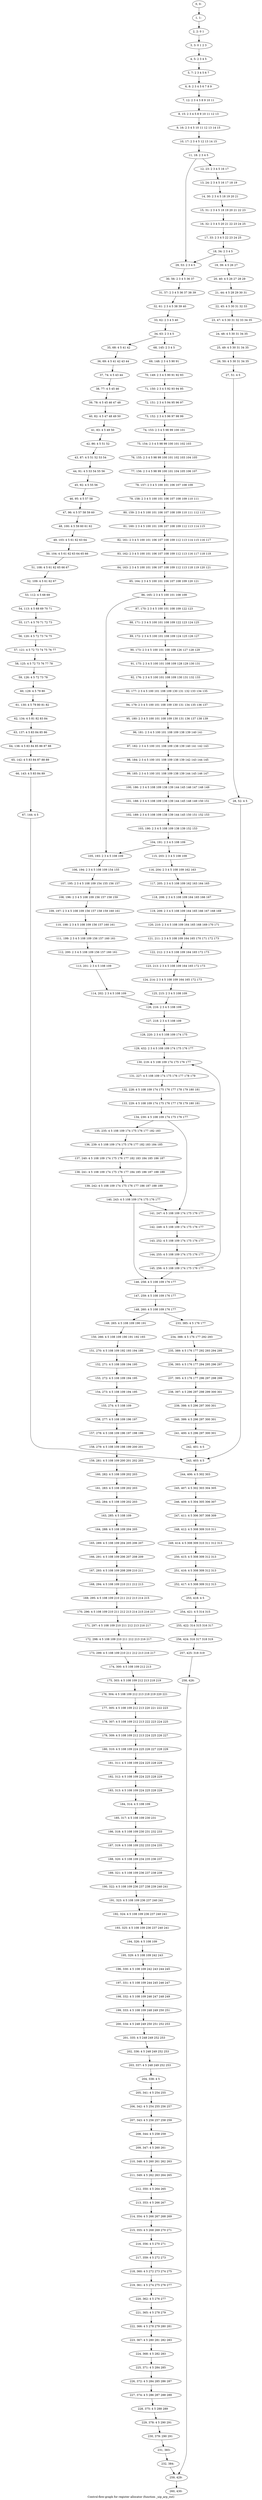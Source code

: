 digraph G {
graph [label="Control-flow-graph for register allocator (function _uip_arp_out)"]
0[label="0, 0: "];
1[label="1, 1: "];
2[label="2, 2: 0 1 "];
3[label="3, 3: 0 1 2 3 "];
4[label="4, 5: 2 3 4 5 "];
5[label="5, 7: 2 3 4 5 6 7 "];
6[label="6, 8: 2 3 4 5 6 7 8 9 "];
7[label="7, 12: 2 3 4 5 8 9 10 11 "];
8[label="8, 15: 2 3 4 5 8 9 10 11 12 13 "];
9[label="9, 16: 2 3 4 5 10 11 12 13 14 15 "];
10[label="10, 17: 2 3 4 5 12 13 14 15 "];
11[label="11, 18: 2 3 4 5 "];
12[label="12, 23: 2 3 4 5 16 17 "];
13[label="13, 24: 2 3 4 5 16 17 18 19 "];
14[label="14, 30: 2 3 4 5 18 19 20 21 "];
15[label="15, 31: 2 3 4 5 18 19 20 21 22 23 "];
16[label="16, 32: 2 3 4 5 20 21 22 23 24 25 "];
17[label="17, 33: 2 3 4 5 22 23 24 25 "];
18[label="18, 34: 2 3 4 5 "];
19[label="19, 39: 4 5 26 27 "];
20[label="20, 40: 4 5 26 27 28 29 "];
21[label="21, 44: 4 5 28 29 30 31 "];
22[label="22, 45: 4 5 30 31 32 33 "];
23[label="23, 47: 4 5 30 31 32 33 34 35 "];
24[label="24, 48: 4 5 30 31 34 35 "];
25[label="25, 49: 4 5 30 31 34 35 "];
26[label="26, 50: 4 5 30 31 34 35 "];
27[label="27, 51: 4 5 "];
28[label="28, 52: 4 5 "];
29[label="29, 53: 2 3 4 5 "];
30[label="30, 56: 2 3 4 5 36 37 "];
31[label="31, 57: 2 3 4 5 36 37 38 39 "];
32[label="32, 61: 2 3 4 5 38 39 40 "];
33[label="33, 62: 2 3 4 5 40 "];
34[label="34, 63: 2 3 4 5 "];
35[label="35, 68: 4 5 41 42 "];
36[label="36, 69: 4 5 41 42 43 44 "];
37[label="37, 74: 4 5 43 44 "];
38[label="38, 77: 4 5 45 46 "];
39[label="39, 78: 4 5 45 46 47 48 "];
40[label="40, 82: 4 5 47 48 49 50 "];
41[label="41, 83: 4 5 49 50 "];
42[label="42, 86: 4 5 51 52 "];
43[label="43, 87: 4 5 51 52 53 54 "];
44[label="44, 91: 4 5 53 54 55 56 "];
45[label="45, 92: 4 5 55 56 "];
46[label="46, 95: 4 5 57 58 "];
47[label="47, 96: 4 5 57 58 59 60 "];
48[label="48, 100: 4 5 59 60 61 62 "];
49[label="49, 103: 4 5 61 62 63 64 "];
50[label="50, 104: 4 5 61 62 63 64 65 66 "];
51[label="51, 108: 4 5 61 62 65 66 67 "];
52[label="52, 109: 4 5 61 62 67 "];
53[label="53, 112: 4 5 68 69 "];
54[label="54, 113: 4 5 68 69 70 71 "];
55[label="55, 117: 4 5 70 71 72 73 "];
56[label="56, 120: 4 5 72 73 74 75 "];
57[label="57, 121: 4 5 72 73 74 75 76 77 "];
58[label="58, 125: 4 5 72 73 76 77 78 "];
59[label="59, 126: 4 5 72 73 78 "];
60[label="60, 129: 4 5 79 80 "];
61[label="61, 130: 4 5 79 80 81 82 "];
62[label="62, 134: 4 5 81 82 83 84 "];
63[label="63, 137: 4 5 83 84 85 86 "];
64[label="64, 138: 4 5 83 84 85 86 87 88 "];
65[label="65, 142: 4 5 83 84 87 88 89 "];
66[label="66, 143: 4 5 83 84 89 "];
67[label="67, 144: 4 5 "];
68[label="68, 145: 2 3 4 5 "];
69[label="69, 148: 2 3 4 5 90 91 "];
70[label="70, 149: 2 3 4 5 90 91 92 93 "];
71[label="71, 150: 2 3 4 5 92 93 94 95 "];
72[label="72, 151: 2 3 4 5 94 95 96 97 "];
73[label="73, 152: 2 3 4 5 96 97 98 99 "];
74[label="74, 153: 2 3 4 5 98 99 100 101 "];
75[label="75, 154: 2 3 4 5 98 99 100 101 102 103 "];
76[label="76, 155: 2 3 4 5 98 99 100 101 102 103 104 105 "];
77[label="77, 156: 2 3 4 5 98 99 100 101 104 105 106 107 "];
78[label="78, 157: 2 3 4 5 100 101 106 107 108 109 "];
79[label="79, 158: 2 3 4 5 100 101 106 107 108 109 110 111 "];
80[label="80, 159: 2 3 4 5 100 101 106 107 108 109 110 111 112 113 "];
81[label="81, 160: 2 3 4 5 100 101 106 107 108 109 112 113 114 115 "];
82[label="82, 161: 2 3 4 5 100 101 106 107 108 109 112 113 114 115 116 117 "];
83[label="83, 162: 2 3 4 5 100 101 106 107 108 109 112 113 116 117 118 119 "];
84[label="84, 163: 2 3 4 5 100 101 106 107 108 109 112 113 118 119 120 121 "];
85[label="85, 164: 2 3 4 5 100 101 106 107 108 109 120 121 "];
86[label="86, 165: 2 3 4 5 100 101 108 109 "];
87[label="87, 170: 2 3 4 5 100 101 108 109 122 123 "];
88[label="88, 171: 2 3 4 5 100 101 108 109 122 123 124 125 "];
89[label="89, 172: 2 3 4 5 100 101 108 109 124 125 126 127 "];
90[label="90, 173: 2 3 4 5 100 101 108 109 126 127 128 129 "];
91[label="91, 175: 2 3 4 5 100 101 108 109 128 129 130 131 "];
92[label="92, 176: 2 3 4 5 100 101 108 109 130 131 132 133 "];
93[label="93, 177: 2 3 4 5 100 101 108 109 130 131 132 133 134 135 "];
94[label="94, 179: 2 3 4 5 100 101 108 109 130 131 134 135 136 137 "];
95[label="95, 180: 2 3 4 5 100 101 108 109 130 131 136 137 138 139 "];
96[label="96, 181: 2 3 4 5 100 101 108 109 138 139 140 141 "];
97[label="97, 182: 2 3 4 5 100 101 108 109 138 139 140 141 142 143 "];
98[label="98, 184: 2 3 4 5 100 101 108 109 138 139 142 143 144 145 "];
99[label="99, 185: 2 3 4 5 100 101 108 109 138 139 144 145 146 147 "];
100[label="100, 186: 2 3 4 5 108 109 138 139 144 145 146 147 148 149 "];
101[label="101, 188: 2 3 4 5 108 109 138 139 144 145 148 149 150 151 "];
102[label="102, 189: 2 3 4 5 108 109 138 139 144 145 150 151 152 153 "];
103[label="103, 190: 2 3 4 5 108 109 138 139 152 153 "];
104[label="104, 191: 2 3 4 5 108 109 "];
105[label="105, 193: 2 3 4 5 108 109 "];
106[label="106, 194: 2 3 4 5 108 109 154 155 "];
107[label="107, 195: 2 3 4 5 108 109 154 155 156 157 "];
108[label="108, 196: 2 3 4 5 108 109 156 157 158 159 "];
109[label="109, 197: 2 3 4 5 108 109 156 157 158 159 160 161 "];
110[label="110, 198: 2 3 4 5 108 109 156 157 160 161 "];
111[label="111, 199: 2 3 4 5 108 109 156 157 160 161 "];
112[label="112, 200: 2 3 4 5 108 109 156 157 160 161 "];
113[label="113, 201: 2 3 4 5 108 109 "];
114[label="114, 202: 2 3 4 5 108 109 "];
115[label="115, 203: 2 3 4 5 108 109 "];
116[label="116, 204: 2 3 4 5 108 109 162 163 "];
117[label="117, 205: 2 3 4 5 108 109 162 163 164 165 "];
118[label="118, 208: 2 3 4 5 108 109 164 165 166 167 "];
119[label="119, 209: 2 3 4 5 108 109 164 165 166 167 168 169 "];
120[label="120, 210: 2 3 4 5 108 109 164 165 168 169 170 171 "];
121[label="121, 211: 2 3 4 5 108 109 164 165 170 171 172 173 "];
122[label="122, 212: 2 3 4 5 108 109 164 165 172 173 "];
123[label="123, 213: 2 3 4 5 108 109 164 165 172 173 "];
124[label="124, 214: 2 3 4 5 108 109 164 165 172 173 "];
125[label="125, 215: 2 3 4 5 108 109 "];
126[label="126, 216: 2 3 4 5 108 109 "];
127[label="127, 218: 2 3 4 5 108 109 "];
128[label="128, 220: 2 3 4 5 108 109 174 175 "];
129[label="129, 432: 2 3 4 5 108 109 174 175 176 177 "];
130[label="130, 219: 4 5 108 109 174 175 176 177 "];
131[label="131, 227: 4 5 108 109 174 175 176 177 178 179 "];
132[label="132, 228: 4 5 108 109 174 175 176 177 178 179 180 181 "];
133[label="133, 229: 4 5 108 109 174 175 176 177 178 179 180 181 "];
134[label="134, 230: 4 5 108 109 174 175 176 177 "];
135[label="135, 235: 4 5 108 109 174 175 176 177 182 183 "];
136[label="136, 239: 4 5 108 109 174 175 176 177 182 183 184 185 "];
137[label="137, 240: 4 5 108 109 174 175 176 177 182 183 184 185 186 187 "];
138[label="138, 241: 4 5 108 109 174 175 176 177 184 185 186 187 188 189 "];
139[label="139, 242: 4 5 108 109 174 175 176 177 186 187 188 189 "];
140[label="140, 243: 4 5 108 109 174 175 176 177 "];
141[label="141, 247: 4 5 108 109 174 175 176 177 "];
142[label="142, 249: 4 5 108 109 174 175 176 177 "];
143[label="143, 252: 4 5 108 109 174 175 176 177 "];
144[label="144, 255: 4 5 108 109 174 175 176 177 "];
145[label="145, 256: 4 5 108 109 174 175 176 177 "];
146[label="146, 258: 4 5 108 109 176 177 "];
147[label="147, 259: 4 5 108 109 176 177 "];
148[label="148, 260: 4 5 108 109 176 177 "];
149[label="149, 265: 4 5 108 109 190 191 "];
150[label="150, 266: 4 5 108 109 190 191 192 193 "];
151[label="151, 270: 4 5 108 109 192 193 194 195 "];
152[label="152, 271: 4 5 108 109 194 195 "];
153[label="153, 272: 4 5 108 109 194 195 "];
154[label="154, 273: 4 5 108 109 194 195 "];
155[label="155, 274: 4 5 108 109 "];
156[label="156, 277: 4 5 108 109 196 197 "];
157[label="157, 278: 4 5 108 109 196 197 198 199 "];
158[label="158, 279: 4 5 108 109 198 199 200 201 "];
159[label="159, 281: 4 5 108 109 200 201 202 203 "];
160[label="160, 282: 4 5 108 109 202 203 "];
161[label="161, 283: 4 5 108 109 202 203 "];
162[label="162, 284: 4 5 108 109 202 203 "];
163[label="163, 285: 4 5 108 109 "];
164[label="164, 288: 4 5 108 109 204 205 "];
165[label="165, 289: 4 5 108 109 204 205 206 207 "];
166[label="166, 291: 4 5 108 109 206 207 208 209 "];
167[label="167, 293: 4 5 108 109 208 209 210 211 "];
168[label="168, 294: 4 5 108 109 210 211 212 213 "];
169[label="169, 295: 4 5 108 109 210 211 212 213 214 215 "];
170[label="170, 296: 4 5 108 109 210 211 212 213 214 215 216 217 "];
171[label="171, 297: 4 5 108 109 210 211 212 213 216 217 "];
172[label="172, 298: 4 5 108 109 210 211 212 213 216 217 "];
173[label="173, 299: 4 5 108 109 210 211 212 213 216 217 "];
174[label="174, 300: 4 5 108 109 212 213 "];
175[label="175, 303: 4 5 108 109 212 213 218 219 "];
176[label="176, 304: 4 5 108 109 212 213 218 219 220 221 "];
177[label="177, 305: 4 5 108 109 212 213 220 221 222 223 "];
178[label="178, 307: 4 5 108 109 212 213 222 223 224 225 "];
179[label="179, 309: 4 5 108 109 212 213 224 225 226 227 "];
180[label="180, 310: 4 5 108 109 224 225 226 227 228 229 "];
181[label="181, 311: 4 5 108 109 224 225 228 229 "];
182[label="182, 312: 4 5 108 109 224 225 228 229 "];
183[label="183, 313: 4 5 108 109 224 225 228 229 "];
184[label="184, 314: 4 5 108 109 "];
185[label="185, 317: 4 5 108 109 230 231 "];
186[label="186, 318: 4 5 108 109 230 231 232 233 "];
187[label="187, 319: 4 5 108 109 232 233 234 235 "];
188[label="188, 320: 4 5 108 109 234 235 236 237 "];
189[label="189, 321: 4 5 108 109 236 237 238 239 "];
190[label="190, 322: 4 5 108 109 236 237 238 239 240 241 "];
191[label="191, 323: 4 5 108 109 236 237 240 241 "];
192[label="192, 324: 4 5 108 109 236 237 240 241 "];
193[label="193, 325: 4 5 108 109 236 237 240 241 "];
194[label="194, 326: 4 5 108 109 "];
195[label="195, 329: 4 5 108 109 242 243 "];
196[label="196, 330: 4 5 108 109 242 243 244 245 "];
197[label="197, 331: 4 5 108 109 244 245 246 247 "];
198[label="198, 332: 4 5 108 109 246 247 248 249 "];
199[label="199, 333: 4 5 108 109 248 249 250 251 "];
200[label="200, 334: 4 5 248 249 250 251 252 253 "];
201[label="201, 335: 4 5 248 249 252 253 "];
202[label="202, 336: 4 5 248 249 252 253 "];
203[label="203, 337: 4 5 248 249 252 253 "];
204[label="204, 338: 4 5 "];
205[label="205, 341: 4 5 254 255 "];
206[label="206, 342: 4 5 254 255 256 257 "];
207[label="207, 343: 4 5 256 257 258 259 "];
208[label="208, 344: 4 5 258 259 "];
209[label="209, 347: 4 5 260 261 "];
210[label="210, 348: 4 5 260 261 262 263 "];
211[label="211, 349: 4 5 262 263 264 265 "];
212[label="212, 350: 4 5 264 265 "];
213[label="213, 353: 4 5 266 267 "];
214[label="214, 354: 4 5 266 267 268 269 "];
215[label="215, 355: 4 5 268 269 270 271 "];
216[label="216, 356: 4 5 270 271 "];
217[label="217, 359: 4 5 272 273 "];
218[label="218, 360: 4 5 272 273 274 275 "];
219[label="219, 361: 4 5 274 275 276 277 "];
220[label="220, 362: 4 5 276 277 "];
221[label="221, 365: 4 5 278 279 "];
222[label="222, 366: 4 5 278 279 280 281 "];
223[label="223, 367: 4 5 280 281 282 283 "];
224[label="224, 368: 4 5 282 283 "];
225[label="225, 371: 4 5 284 285 "];
226[label="226, 372: 4 5 284 285 286 287 "];
227[label="227, 374: 4 5 286 287 288 289 "];
228[label="228, 375: 4 5 288 289 "];
229[label="229, 378: 4 5 290 291 "];
230[label="230, 379: 290 291 "];
231[label="231, 383: "];
232[label="232, 384: "];
233[label="233, 385: 4 5 176 177 "];
234[label="234, 388: 4 5 176 177 292 293 "];
235[label="235, 389: 4 5 176 177 292 293 294 295 "];
236[label="236, 393: 4 5 176 177 294 295 296 297 "];
237[label="237, 395: 4 5 176 177 296 297 298 299 "];
238[label="238, 397: 4 5 296 297 298 299 300 301 "];
239[label="239, 398: 4 5 296 297 300 301 "];
240[label="240, 399: 4 5 296 297 300 301 "];
241[label="241, 400: 4 5 296 297 300 301 "];
242[label="242, 401: 4 5 "];
243[label="243, 403: 4 5 "];
244[label="244, 406: 4 5 302 303 "];
245[label="245, 407: 4 5 302 303 304 305 "];
246[label="246, 409: 4 5 304 305 306 307 "];
247[label="247, 411: 4 5 306 307 308 309 "];
248[label="248, 412: 4 5 308 309 310 311 "];
249[label="249, 414: 4 5 308 309 310 311 312 313 "];
250[label="250, 415: 4 5 308 309 312 313 "];
251[label="251, 416: 4 5 308 309 312 313 "];
252[label="252, 417: 4 5 308 309 312 313 "];
253[label="253, 418: 4 5 "];
254[label="254, 421: 4 5 314 315 "];
255[label="255, 422: 314 315 316 317 "];
256[label="256, 424: 316 317 318 319 "];
257[label="257, 425: 318 319 "];
258[label="258, 426: "];
259[label="259, 429: "];
260[label="260, 430: "];
0->1 ;
1->2 ;
2->3 ;
3->4 ;
4->5 ;
5->6 ;
6->7 ;
7->8 ;
8->9 ;
9->10 ;
10->11 ;
11->12 ;
11->29 ;
12->13 ;
13->14 ;
14->15 ;
15->16 ;
16->17 ;
17->18 ;
18->19 ;
18->29 ;
19->20 ;
20->21 ;
21->22 ;
22->23 ;
23->24 ;
24->25 ;
25->26 ;
26->27 ;
27->28 ;
28->243 ;
29->30 ;
30->31 ;
31->32 ;
32->33 ;
33->34 ;
34->35 ;
34->68 ;
35->36 ;
36->37 ;
37->38 ;
38->39 ;
39->40 ;
40->41 ;
41->42 ;
42->43 ;
43->44 ;
44->45 ;
45->46 ;
46->47 ;
47->48 ;
48->49 ;
49->50 ;
50->51 ;
51->52 ;
52->53 ;
53->54 ;
54->55 ;
55->56 ;
56->57 ;
57->58 ;
58->59 ;
59->60 ;
60->61 ;
61->62 ;
62->63 ;
63->64 ;
64->65 ;
65->66 ;
66->67 ;
67->243 ;
68->69 ;
69->70 ;
70->71 ;
71->72 ;
72->73 ;
73->74 ;
74->75 ;
75->76 ;
76->77 ;
77->78 ;
78->79 ;
79->80 ;
80->81 ;
81->82 ;
82->83 ;
83->84 ;
84->85 ;
85->86 ;
86->87 ;
86->105 ;
87->88 ;
88->89 ;
89->90 ;
90->91 ;
91->92 ;
92->93 ;
93->94 ;
94->95 ;
95->96 ;
96->97 ;
97->98 ;
98->99 ;
99->100 ;
100->101 ;
101->102 ;
102->103 ;
103->104 ;
104->105 ;
104->115 ;
105->106 ;
106->107 ;
107->108 ;
108->109 ;
109->110 ;
110->111 ;
111->112 ;
112->113 ;
113->114 ;
114->126 ;
115->116 ;
116->117 ;
117->118 ;
118->119 ;
119->120 ;
120->121 ;
121->122 ;
122->123 ;
123->124 ;
124->125 ;
125->126 ;
126->127 ;
127->128 ;
128->129 ;
129->130 ;
130->131 ;
131->132 ;
132->133 ;
133->134 ;
134->135 ;
134->141 ;
135->136 ;
136->137 ;
137->138 ;
138->139 ;
139->140 ;
140->141 ;
140->146 ;
141->142 ;
142->143 ;
143->144 ;
144->145 ;
145->146 ;
145->130 ;
146->147 ;
147->148 ;
148->149 ;
148->233 ;
149->150 ;
150->151 ;
151->152 ;
152->153 ;
153->154 ;
154->155 ;
155->156 ;
156->157 ;
157->158 ;
158->159 ;
159->160 ;
160->161 ;
161->162 ;
162->163 ;
163->164 ;
164->165 ;
165->166 ;
166->167 ;
167->168 ;
168->169 ;
169->170 ;
170->171 ;
171->172 ;
172->173 ;
173->174 ;
174->175 ;
175->176 ;
176->177 ;
177->178 ;
178->179 ;
179->180 ;
180->181 ;
181->182 ;
182->183 ;
183->184 ;
184->185 ;
185->186 ;
186->187 ;
187->188 ;
188->189 ;
189->190 ;
190->191 ;
191->192 ;
192->193 ;
193->194 ;
194->195 ;
195->196 ;
196->197 ;
197->198 ;
198->199 ;
199->200 ;
200->201 ;
201->202 ;
202->203 ;
203->204 ;
204->205 ;
205->206 ;
206->207 ;
207->208 ;
208->209 ;
209->210 ;
210->211 ;
211->212 ;
212->213 ;
213->214 ;
214->215 ;
215->216 ;
216->217 ;
217->218 ;
218->219 ;
219->220 ;
220->221 ;
221->222 ;
222->223 ;
223->224 ;
224->225 ;
225->226 ;
226->227 ;
227->228 ;
228->229 ;
229->230 ;
230->231 ;
231->232 ;
232->259 ;
233->234 ;
234->235 ;
235->236 ;
236->237 ;
237->238 ;
238->239 ;
239->240 ;
240->241 ;
241->242 ;
242->243 ;
243->244 ;
244->245 ;
245->246 ;
246->247 ;
247->248 ;
248->249 ;
249->250 ;
250->251 ;
251->252 ;
252->253 ;
253->254 ;
254->255 ;
255->256 ;
256->257 ;
257->258 ;
258->259 ;
259->260 ;
}
